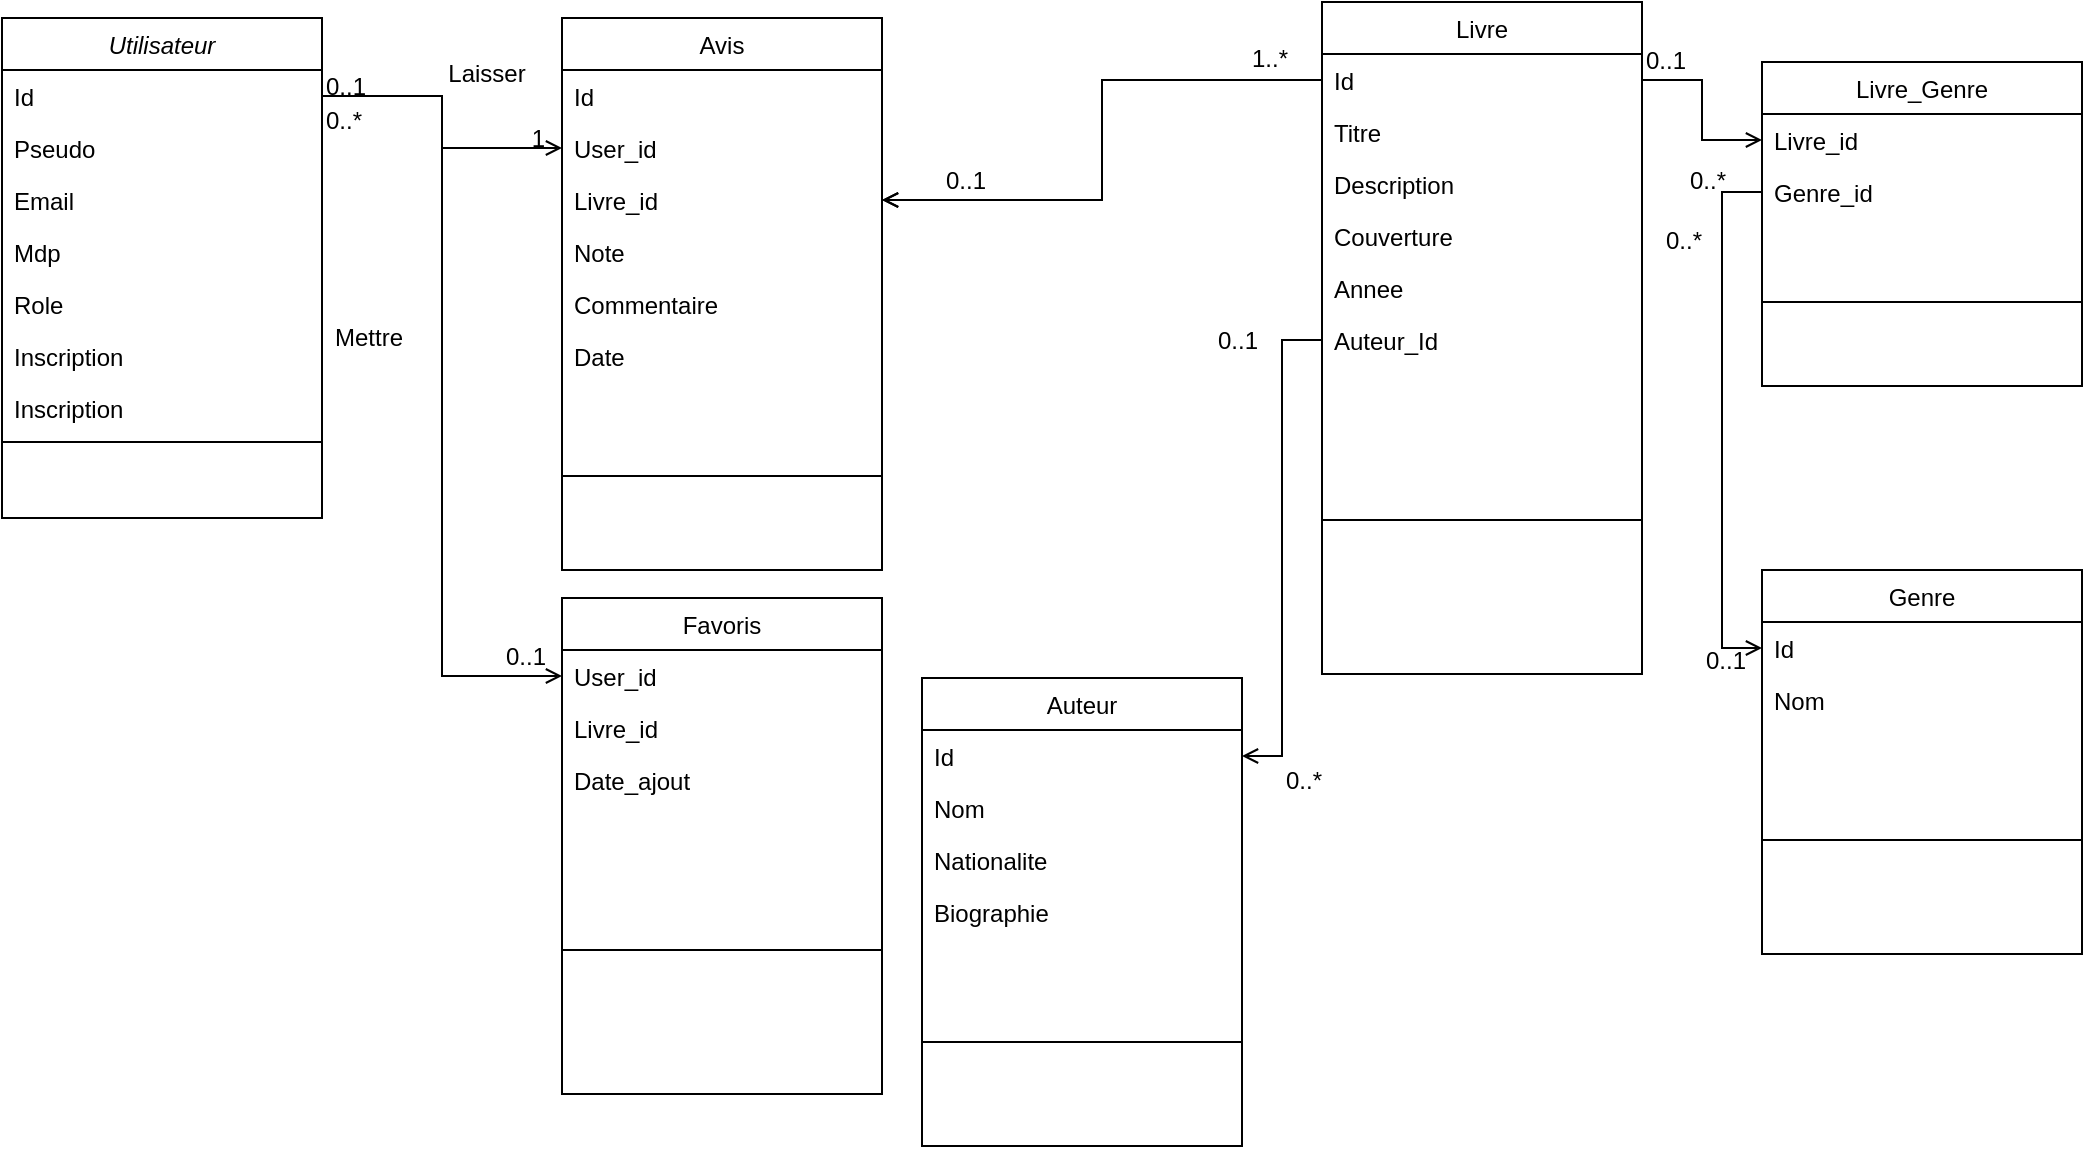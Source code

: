 <mxfile version="26.2.2">
  <diagram id="C5RBs43oDa-KdzZeNtuy" name="Page-1">
    <mxGraphModel dx="1044" dy="567" grid="1" gridSize="10" guides="1" tooltips="1" connect="1" arrows="1" fold="1" page="1" pageScale="1" pageWidth="827" pageHeight="1169" math="0" shadow="0">
      <root>
        <mxCell id="WIyWlLk6GJQsqaUBKTNV-0" />
        <mxCell id="WIyWlLk6GJQsqaUBKTNV-1" parent="WIyWlLk6GJQsqaUBKTNV-0" />
        <mxCell id="zkfFHV4jXpPFQw0GAbJ--0" value="Utilisateur" style="swimlane;fontStyle=2;align=center;verticalAlign=top;childLayout=stackLayout;horizontal=1;startSize=26;horizontalStack=0;resizeParent=1;resizeLast=0;collapsible=1;marginBottom=0;rounded=0;shadow=0;strokeWidth=1;" parent="WIyWlLk6GJQsqaUBKTNV-1" vertex="1">
          <mxGeometry x="30" y="40" width="160" height="250" as="geometry">
            <mxRectangle x="230" y="140" width="160" height="26" as="alternateBounds" />
          </mxGeometry>
        </mxCell>
        <mxCell id="kOQMb5gHQjxCgWDp1xJj-18" value="Id" style="text;align=left;verticalAlign=top;spacingLeft=4;spacingRight=4;overflow=hidden;rotatable=0;points=[[0,0.5],[1,0.5]];portConstraint=eastwest;" vertex="1" parent="zkfFHV4jXpPFQw0GAbJ--0">
          <mxGeometry y="26" width="160" height="26" as="geometry" />
        </mxCell>
        <mxCell id="zkfFHV4jXpPFQw0GAbJ--1" value="Pseudo" style="text;align=left;verticalAlign=top;spacingLeft=4;spacingRight=4;overflow=hidden;rotatable=0;points=[[0,0.5],[1,0.5]];portConstraint=eastwest;" parent="zkfFHV4jXpPFQw0GAbJ--0" vertex="1">
          <mxGeometry y="52" width="160" height="26" as="geometry" />
        </mxCell>
        <mxCell id="zkfFHV4jXpPFQw0GAbJ--2" value="Email" style="text;align=left;verticalAlign=top;spacingLeft=4;spacingRight=4;overflow=hidden;rotatable=0;points=[[0,0.5],[1,0.5]];portConstraint=eastwest;rounded=0;shadow=0;html=0;" parent="zkfFHV4jXpPFQw0GAbJ--0" vertex="1">
          <mxGeometry y="78" width="160" height="26" as="geometry" />
        </mxCell>
        <mxCell id="zkfFHV4jXpPFQw0GAbJ--3" value="Mdp" style="text;align=left;verticalAlign=top;spacingLeft=4;spacingRight=4;overflow=hidden;rotatable=0;points=[[0,0.5],[1,0.5]];portConstraint=eastwest;rounded=0;shadow=0;html=0;" parent="zkfFHV4jXpPFQw0GAbJ--0" vertex="1">
          <mxGeometry y="104" width="160" height="26" as="geometry" />
        </mxCell>
        <mxCell id="kOQMb5gHQjxCgWDp1xJj-0" value="Role" style="text;align=left;verticalAlign=top;spacingLeft=4;spacingRight=4;overflow=hidden;rotatable=0;points=[[0,0.5],[1,0.5]];portConstraint=eastwest;rounded=0;shadow=0;html=0;" vertex="1" parent="zkfFHV4jXpPFQw0GAbJ--0">
          <mxGeometry y="130" width="160" height="26" as="geometry" />
        </mxCell>
        <mxCell id="kOQMb5gHQjxCgWDp1xJj-1" value="Inscription" style="text;align=left;verticalAlign=top;spacingLeft=4;spacingRight=4;overflow=hidden;rotatable=0;points=[[0,0.5],[1,0.5]];portConstraint=eastwest;rounded=0;shadow=0;html=0;" vertex="1" parent="zkfFHV4jXpPFQw0GAbJ--0">
          <mxGeometry y="156" width="160" height="26" as="geometry" />
        </mxCell>
        <mxCell id="kOQMb5gHQjxCgWDp1xJj-63" value="Inscription" style="text;align=left;verticalAlign=top;spacingLeft=4;spacingRight=4;overflow=hidden;rotatable=0;points=[[0,0.5],[1,0.5]];portConstraint=eastwest;rounded=0;shadow=0;html=0;" vertex="1" parent="zkfFHV4jXpPFQw0GAbJ--0">
          <mxGeometry y="182" width="160" height="26" as="geometry" />
        </mxCell>
        <mxCell id="zkfFHV4jXpPFQw0GAbJ--4" value="" style="line;html=1;strokeWidth=1;align=left;verticalAlign=middle;spacingTop=-1;spacingLeft=3;spacingRight=3;rotatable=0;labelPosition=right;points=[];portConstraint=eastwest;" parent="zkfFHV4jXpPFQw0GAbJ--0" vertex="1">
          <mxGeometry y="208" width="160" height="8" as="geometry" />
        </mxCell>
        <mxCell id="zkfFHV4jXpPFQw0GAbJ--6" value="Favoris" style="swimlane;fontStyle=0;align=center;verticalAlign=top;childLayout=stackLayout;horizontal=1;startSize=26;horizontalStack=0;resizeParent=1;resizeLast=0;collapsible=1;marginBottom=0;rounded=0;shadow=0;strokeWidth=1;" parent="WIyWlLk6GJQsqaUBKTNV-1" vertex="1">
          <mxGeometry x="310" y="330" width="160" height="248" as="geometry">
            <mxRectangle x="130" y="380" width="160" height="26" as="alternateBounds" />
          </mxGeometry>
        </mxCell>
        <mxCell id="kOQMb5gHQjxCgWDp1xJj-43" value="User_id" style="text;align=left;verticalAlign=top;spacingLeft=4;spacingRight=4;overflow=hidden;rotatable=0;points=[[0,0.5],[1,0.5]];portConstraint=eastwest;" vertex="1" parent="zkfFHV4jXpPFQw0GAbJ--6">
          <mxGeometry y="26" width="160" height="26" as="geometry" />
        </mxCell>
        <mxCell id="kOQMb5gHQjxCgWDp1xJj-44" value="Livre_id" style="text;align=left;verticalAlign=top;spacingLeft=4;spacingRight=4;overflow=hidden;rotatable=0;points=[[0,0.5],[1,0.5]];portConstraint=eastwest;" vertex="1" parent="zkfFHV4jXpPFQw0GAbJ--6">
          <mxGeometry y="52" width="160" height="26" as="geometry" />
        </mxCell>
        <mxCell id="kOQMb5gHQjxCgWDp1xJj-45" value="Date_ajout" style="text;align=left;verticalAlign=top;spacingLeft=4;spacingRight=4;overflow=hidden;rotatable=0;points=[[0,0.5],[1,0.5]];portConstraint=eastwest;" vertex="1" parent="zkfFHV4jXpPFQw0GAbJ--6">
          <mxGeometry y="78" width="160" height="26" as="geometry" />
        </mxCell>
        <mxCell id="zkfFHV4jXpPFQw0GAbJ--9" value="" style="line;html=1;strokeWidth=1;align=left;verticalAlign=middle;spacingTop=-1;spacingLeft=3;spacingRight=3;rotatable=0;labelPosition=right;points=[];portConstraint=eastwest;" parent="zkfFHV4jXpPFQw0GAbJ--6" vertex="1">
          <mxGeometry y="104" width="160" height="144" as="geometry" />
        </mxCell>
        <mxCell id="zkfFHV4jXpPFQw0GAbJ--17" value="Avis" style="swimlane;fontStyle=0;align=center;verticalAlign=top;childLayout=stackLayout;horizontal=1;startSize=26;horizontalStack=0;resizeParent=1;resizeLast=0;collapsible=1;marginBottom=0;rounded=0;shadow=0;strokeWidth=1;" parent="WIyWlLk6GJQsqaUBKTNV-1" vertex="1">
          <mxGeometry x="310" y="40" width="160" height="276" as="geometry">
            <mxRectangle x="550" y="140" width="160" height="26" as="alternateBounds" />
          </mxGeometry>
        </mxCell>
        <mxCell id="kOQMb5gHQjxCgWDp1xJj-17" value="Id" style="text;align=left;verticalAlign=top;spacingLeft=4;spacingRight=4;overflow=hidden;rotatable=0;points=[[0,0.5],[1,0.5]];portConstraint=eastwest;" vertex="1" parent="zkfFHV4jXpPFQw0GAbJ--17">
          <mxGeometry y="26" width="160" height="26" as="geometry" />
        </mxCell>
        <mxCell id="kOQMb5gHQjxCgWDp1xJj-31" value="User_id" style="text;align=left;verticalAlign=top;spacingLeft=4;spacingRight=4;overflow=hidden;rotatable=0;points=[[0,0.5],[1,0.5]];portConstraint=eastwest;" vertex="1" parent="zkfFHV4jXpPFQw0GAbJ--17">
          <mxGeometry y="52" width="160" height="26" as="geometry" />
        </mxCell>
        <mxCell id="kOQMb5gHQjxCgWDp1xJj-39" value="Livre_id" style="text;align=left;verticalAlign=top;spacingLeft=4;spacingRight=4;overflow=hidden;rotatable=0;points=[[0,0.5],[1,0.5]];portConstraint=eastwest;" vertex="1" parent="zkfFHV4jXpPFQw0GAbJ--17">
          <mxGeometry y="78" width="160" height="26" as="geometry" />
        </mxCell>
        <mxCell id="kOQMb5gHQjxCgWDp1xJj-40" value="Note" style="text;align=left;verticalAlign=top;spacingLeft=4;spacingRight=4;overflow=hidden;rotatable=0;points=[[0,0.5],[1,0.5]];portConstraint=eastwest;" vertex="1" parent="zkfFHV4jXpPFQw0GAbJ--17">
          <mxGeometry y="104" width="160" height="26" as="geometry" />
        </mxCell>
        <mxCell id="kOQMb5gHQjxCgWDp1xJj-41" value="Commentaire" style="text;align=left;verticalAlign=top;spacingLeft=4;spacingRight=4;overflow=hidden;rotatable=0;points=[[0,0.5],[1,0.5]];portConstraint=eastwest;" vertex="1" parent="zkfFHV4jXpPFQw0GAbJ--17">
          <mxGeometry y="130" width="160" height="26" as="geometry" />
        </mxCell>
        <mxCell id="kOQMb5gHQjxCgWDp1xJj-42" value="Date" style="text;align=left;verticalAlign=top;spacingLeft=4;spacingRight=4;overflow=hidden;rotatable=0;points=[[0,0.5],[1,0.5]];portConstraint=eastwest;" vertex="1" parent="zkfFHV4jXpPFQw0GAbJ--17">
          <mxGeometry y="156" width="160" height="26" as="geometry" />
        </mxCell>
        <mxCell id="zkfFHV4jXpPFQw0GAbJ--23" value="" style="line;html=1;strokeWidth=1;align=left;verticalAlign=middle;spacingTop=-1;spacingLeft=3;spacingRight=3;rotatable=0;labelPosition=right;points=[];portConstraint=eastwest;" parent="zkfFHV4jXpPFQw0GAbJ--17" vertex="1">
          <mxGeometry y="182" width="160" height="94" as="geometry" />
        </mxCell>
        <mxCell id="kOQMb5gHQjxCgWDp1xJj-4" value="Livre" style="swimlane;fontStyle=0;align=center;verticalAlign=top;childLayout=stackLayout;horizontal=1;startSize=26;horizontalStack=0;resizeParent=1;resizeLast=0;collapsible=1;marginBottom=0;rounded=0;shadow=0;strokeWidth=1;" vertex="1" parent="WIyWlLk6GJQsqaUBKTNV-1">
          <mxGeometry x="690" y="32" width="160" height="336" as="geometry">
            <mxRectangle x="550" y="140" width="160" height="26" as="alternateBounds" />
          </mxGeometry>
        </mxCell>
        <mxCell id="kOQMb5gHQjxCgWDp1xJj-49" value="Id" style="text;align=left;verticalAlign=top;spacingLeft=4;spacingRight=4;overflow=hidden;rotatable=0;points=[[0,0.5],[1,0.5]];portConstraint=eastwest;" vertex="1" parent="kOQMb5gHQjxCgWDp1xJj-4">
          <mxGeometry y="26" width="160" height="26" as="geometry" />
        </mxCell>
        <mxCell id="kOQMb5gHQjxCgWDp1xJj-50" value="Titre" style="text;align=left;verticalAlign=top;spacingLeft=4;spacingRight=4;overflow=hidden;rotatable=0;points=[[0,0.5],[1,0.5]];portConstraint=eastwest;" vertex="1" parent="kOQMb5gHQjxCgWDp1xJj-4">
          <mxGeometry y="52" width="160" height="26" as="geometry" />
        </mxCell>
        <mxCell id="kOQMb5gHQjxCgWDp1xJj-51" value="Description" style="text;align=left;verticalAlign=top;spacingLeft=4;spacingRight=4;overflow=hidden;rotatable=0;points=[[0,0.5],[1,0.5]];portConstraint=eastwest;" vertex="1" parent="kOQMb5gHQjxCgWDp1xJj-4">
          <mxGeometry y="78" width="160" height="26" as="geometry" />
        </mxCell>
        <mxCell id="kOQMb5gHQjxCgWDp1xJj-52" value="Couverture" style="text;align=left;verticalAlign=top;spacingLeft=4;spacingRight=4;overflow=hidden;rotatable=0;points=[[0,0.5],[1,0.5]];portConstraint=eastwest;" vertex="1" parent="kOQMb5gHQjxCgWDp1xJj-4">
          <mxGeometry y="104" width="160" height="26" as="geometry" />
        </mxCell>
        <mxCell id="kOQMb5gHQjxCgWDp1xJj-53" value="Annee" style="text;align=left;verticalAlign=top;spacingLeft=4;spacingRight=4;overflow=hidden;rotatable=0;points=[[0,0.5],[1,0.5]];portConstraint=eastwest;" vertex="1" parent="kOQMb5gHQjxCgWDp1xJj-4">
          <mxGeometry y="130" width="160" height="26" as="geometry" />
        </mxCell>
        <mxCell id="kOQMb5gHQjxCgWDp1xJj-54" value="Auteur_Id" style="text;align=left;verticalAlign=top;spacingLeft=4;spacingRight=4;overflow=hidden;rotatable=0;points=[[0,0.5],[1,0.5]];portConstraint=eastwest;" vertex="1" parent="kOQMb5gHQjxCgWDp1xJj-4">
          <mxGeometry y="156" width="160" height="26" as="geometry" />
        </mxCell>
        <mxCell id="kOQMb5gHQjxCgWDp1xJj-5" value="" style="line;html=1;strokeWidth=1;align=left;verticalAlign=middle;spacingTop=-1;spacingLeft=3;spacingRight=3;rotatable=0;labelPosition=right;points=[];portConstraint=eastwest;" vertex="1" parent="kOQMb5gHQjxCgWDp1xJj-4">
          <mxGeometry y="182" width="160" height="154" as="geometry" />
        </mxCell>
        <mxCell id="kOQMb5gHQjxCgWDp1xJj-7" value="Livre_Genre" style="swimlane;fontStyle=0;align=center;verticalAlign=top;childLayout=stackLayout;horizontal=1;startSize=26;horizontalStack=0;resizeParent=1;resizeLast=0;collapsible=1;marginBottom=0;rounded=0;shadow=0;strokeWidth=1;" vertex="1" parent="WIyWlLk6GJQsqaUBKTNV-1">
          <mxGeometry x="910" y="62" width="160" height="162" as="geometry">
            <mxRectangle x="550" y="140" width="160" height="26" as="alternateBounds" />
          </mxGeometry>
        </mxCell>
        <mxCell id="kOQMb5gHQjxCgWDp1xJj-16" value="Livre_id" style="text;align=left;verticalAlign=top;spacingLeft=4;spacingRight=4;overflow=hidden;rotatable=0;points=[[0,0.5],[1,0.5]];portConstraint=eastwest;" vertex="1" parent="kOQMb5gHQjxCgWDp1xJj-7">
          <mxGeometry y="26" width="160" height="26" as="geometry" />
        </mxCell>
        <mxCell id="kOQMb5gHQjxCgWDp1xJj-55" value="Genre_id" style="text;align=left;verticalAlign=top;spacingLeft=4;spacingRight=4;overflow=hidden;rotatable=0;points=[[0,0.5],[1,0.5]];portConstraint=eastwest;" vertex="1" parent="kOQMb5gHQjxCgWDp1xJj-7">
          <mxGeometry y="52" width="160" height="26" as="geometry" />
        </mxCell>
        <mxCell id="kOQMb5gHQjxCgWDp1xJj-8" value="" style="line;html=1;strokeWidth=1;align=left;verticalAlign=middle;spacingTop=-1;spacingLeft=3;spacingRight=3;rotatable=0;labelPosition=right;points=[];portConstraint=eastwest;" vertex="1" parent="kOQMb5gHQjxCgWDp1xJj-7">
          <mxGeometry y="78" width="160" height="84" as="geometry" />
        </mxCell>
        <mxCell id="kOQMb5gHQjxCgWDp1xJj-9" value="Genre" style="swimlane;fontStyle=0;align=center;verticalAlign=top;childLayout=stackLayout;horizontal=1;startSize=26;horizontalStack=0;resizeParent=1;resizeLast=0;collapsible=1;marginBottom=0;rounded=0;shadow=0;strokeWidth=1;" vertex="1" parent="WIyWlLk6GJQsqaUBKTNV-1">
          <mxGeometry x="910" y="316" width="160" height="192" as="geometry">
            <mxRectangle x="550" y="140" width="160" height="26" as="alternateBounds" />
          </mxGeometry>
        </mxCell>
        <mxCell id="kOQMb5gHQjxCgWDp1xJj-56" value="Id" style="text;align=left;verticalAlign=top;spacingLeft=4;spacingRight=4;overflow=hidden;rotatable=0;points=[[0,0.5],[1,0.5]];portConstraint=eastwest;" vertex="1" parent="kOQMb5gHQjxCgWDp1xJj-9">
          <mxGeometry y="26" width="160" height="26" as="geometry" />
        </mxCell>
        <mxCell id="kOQMb5gHQjxCgWDp1xJj-57" value="Nom" style="text;align=left;verticalAlign=top;spacingLeft=4;spacingRight=4;overflow=hidden;rotatable=0;points=[[0,0.5],[1,0.5]];portConstraint=eastwest;" vertex="1" parent="kOQMb5gHQjxCgWDp1xJj-9">
          <mxGeometry y="52" width="160" height="26" as="geometry" />
        </mxCell>
        <mxCell id="kOQMb5gHQjxCgWDp1xJj-10" value="" style="line;html=1;strokeWidth=1;align=left;verticalAlign=middle;spacingTop=-1;spacingLeft=3;spacingRight=3;rotatable=0;labelPosition=right;points=[];portConstraint=eastwest;" vertex="1" parent="kOQMb5gHQjxCgWDp1xJj-9">
          <mxGeometry y="78" width="160" height="114" as="geometry" />
        </mxCell>
        <mxCell id="kOQMb5gHQjxCgWDp1xJj-11" value="Auteur" style="swimlane;fontStyle=0;align=center;verticalAlign=top;childLayout=stackLayout;horizontal=1;startSize=26;horizontalStack=0;resizeParent=1;resizeLast=0;collapsible=1;marginBottom=0;rounded=0;shadow=0;strokeWidth=1;" vertex="1" parent="WIyWlLk6GJQsqaUBKTNV-1">
          <mxGeometry x="490" y="370" width="160" height="234" as="geometry">
            <mxRectangle x="550" y="140" width="160" height="26" as="alternateBounds" />
          </mxGeometry>
        </mxCell>
        <mxCell id="kOQMb5gHQjxCgWDp1xJj-58" value="Id" style="text;align=left;verticalAlign=top;spacingLeft=4;spacingRight=4;overflow=hidden;rotatable=0;points=[[0,0.5],[1,0.5]];portConstraint=eastwest;" vertex="1" parent="kOQMb5gHQjxCgWDp1xJj-11">
          <mxGeometry y="26" width="160" height="26" as="geometry" />
        </mxCell>
        <mxCell id="kOQMb5gHQjxCgWDp1xJj-59" value="Nom" style="text;align=left;verticalAlign=top;spacingLeft=4;spacingRight=4;overflow=hidden;rotatable=0;points=[[0,0.5],[1,0.5]];portConstraint=eastwest;" vertex="1" parent="kOQMb5gHQjxCgWDp1xJj-11">
          <mxGeometry y="52" width="160" height="26" as="geometry" />
        </mxCell>
        <mxCell id="kOQMb5gHQjxCgWDp1xJj-60" value="Nationalite" style="text;align=left;verticalAlign=top;spacingLeft=4;spacingRight=4;overflow=hidden;rotatable=0;points=[[0,0.5],[1,0.5]];portConstraint=eastwest;" vertex="1" parent="kOQMb5gHQjxCgWDp1xJj-11">
          <mxGeometry y="78" width="160" height="26" as="geometry" />
        </mxCell>
        <mxCell id="kOQMb5gHQjxCgWDp1xJj-61" value="Biographie" style="text;align=left;verticalAlign=top;spacingLeft=4;spacingRight=4;overflow=hidden;rotatable=0;points=[[0,0.5],[1,0.5]];portConstraint=eastwest;" vertex="1" parent="kOQMb5gHQjxCgWDp1xJj-11">
          <mxGeometry y="104" width="160" height="26" as="geometry" />
        </mxCell>
        <mxCell id="kOQMb5gHQjxCgWDp1xJj-12" value="" style="line;html=1;strokeWidth=1;align=left;verticalAlign=middle;spacingTop=-1;spacingLeft=3;spacingRight=3;rotatable=0;labelPosition=right;points=[];portConstraint=eastwest;" vertex="1" parent="kOQMb5gHQjxCgWDp1xJj-11">
          <mxGeometry y="130" width="160" height="104" as="geometry" />
        </mxCell>
        <mxCell id="kOQMb5gHQjxCgWDp1xJj-33" value="" style="endArrow=open;shadow=0;strokeWidth=1;rounded=0;curved=0;endFill=1;edgeStyle=elbowEdgeStyle;elbow=vertical;exitX=1;exitY=0.5;exitDx=0;exitDy=0;" edge="1" parent="WIyWlLk6GJQsqaUBKTNV-1" source="kOQMb5gHQjxCgWDp1xJj-18" target="kOQMb5gHQjxCgWDp1xJj-31">
          <mxGeometry x="0.5" y="41" relative="1" as="geometry">
            <mxPoint x="190" y="110" as="sourcePoint" />
            <mxPoint x="300" y="110" as="targetPoint" />
            <mxPoint x="-40" y="32" as="offset" />
          </mxGeometry>
        </mxCell>
        <mxCell id="kOQMb5gHQjxCgWDp1xJj-34" value="0..1" style="resizable=0;align=left;verticalAlign=bottom;labelBackgroundColor=none;fontSize=12;" connectable="0" vertex="1" parent="kOQMb5gHQjxCgWDp1xJj-33">
          <mxGeometry x="-1" relative="1" as="geometry">
            <mxPoint y="4" as="offset" />
          </mxGeometry>
        </mxCell>
        <mxCell id="kOQMb5gHQjxCgWDp1xJj-35" value="1" style="resizable=0;align=right;verticalAlign=bottom;labelBackgroundColor=none;fontSize=12;" connectable="0" vertex="1" parent="kOQMb5gHQjxCgWDp1xJj-33">
          <mxGeometry x="1" relative="1" as="geometry">
            <mxPoint x="-7" y="4" as="offset" />
          </mxGeometry>
        </mxCell>
        <mxCell id="kOQMb5gHQjxCgWDp1xJj-36" value="Mettre" style="text;html=1;resizable=0;points=[];;align=center;verticalAlign=middle;labelBackgroundColor=none;rounded=0;shadow=0;strokeWidth=1;fontSize=12;" vertex="1" connectable="0" parent="kOQMb5gHQjxCgWDp1xJj-33">
          <mxGeometry x="0.5" y="49" relative="1" as="geometry">
            <mxPoint x="-61" y="144" as="offset" />
          </mxGeometry>
        </mxCell>
        <mxCell id="kOQMb5gHQjxCgWDp1xJj-62" style="edgeStyle=orthogonalEdgeStyle;rounded=0;orthogonalLoop=1;jettySize=auto;html=1;exitX=1;exitY=0.5;exitDx=0;exitDy=0;endArrow=open;endFill=0;" edge="1" parent="WIyWlLk6GJQsqaUBKTNV-1" source="kOQMb5gHQjxCgWDp1xJj-18" target="kOQMb5gHQjxCgWDp1xJj-43">
          <mxGeometry relative="1" as="geometry" />
        </mxCell>
        <mxCell id="kOQMb5gHQjxCgWDp1xJj-64" value="Laisser" style="text;html=1;resizable=0;points=[];;align=center;verticalAlign=middle;labelBackgroundColor=none;rounded=0;shadow=0;strokeWidth=1;fontSize=12;" vertex="1" connectable="0" parent="WIyWlLk6GJQsqaUBKTNV-1">
          <mxGeometry x="220" y="200" as="geometry">
            <mxPoint x="52" y="-132" as="offset" />
          </mxGeometry>
        </mxCell>
        <mxCell id="kOQMb5gHQjxCgWDp1xJj-71" style="edgeStyle=orthogonalEdgeStyle;rounded=0;orthogonalLoop=1;jettySize=auto;html=1;exitX=0;exitY=0.5;exitDx=0;exitDy=0;endArrow=open;endFill=0;" edge="1" parent="WIyWlLk6GJQsqaUBKTNV-1" source="kOQMb5gHQjxCgWDp1xJj-49" target="kOQMb5gHQjxCgWDp1xJj-39">
          <mxGeometry relative="1" as="geometry" />
        </mxCell>
        <mxCell id="kOQMb5gHQjxCgWDp1xJj-72" value="1..*" style="resizable=0;align=left;verticalAlign=bottom;labelBackgroundColor=none;fontSize=12;direction=south;" connectable="0" vertex="1" parent="WIyWlLk6GJQsqaUBKTNV-1">
          <mxGeometry x="650" y="70" as="geometry">
            <mxPoint x="3" y="-1" as="offset" />
          </mxGeometry>
        </mxCell>
        <mxCell id="kOQMb5gHQjxCgWDp1xJj-73" value="0..1" style="resizable=0;align=left;verticalAlign=bottom;labelBackgroundColor=none;fontSize=12;" connectable="0" vertex="1" parent="WIyWlLk6GJQsqaUBKTNV-1">
          <mxGeometry x="500" y="130" as="geometry" />
        </mxCell>
        <mxCell id="kOQMb5gHQjxCgWDp1xJj-74" value="" style="edgeStyle=orthogonalEdgeStyle;rounded=0;orthogonalLoop=1;jettySize=auto;html=1;endArrow=open;endFill=0;" edge="1" parent="WIyWlLk6GJQsqaUBKTNV-1" source="kOQMb5gHQjxCgWDp1xJj-49" target="kOQMb5gHQjxCgWDp1xJj-39">
          <mxGeometry relative="1" as="geometry" />
        </mxCell>
        <mxCell id="kOQMb5gHQjxCgWDp1xJj-75" style="edgeStyle=orthogonalEdgeStyle;rounded=0;orthogonalLoop=1;jettySize=auto;html=1;exitX=0;exitY=0.5;exitDx=0;exitDy=0;endArrow=open;endFill=0;" edge="1" parent="WIyWlLk6GJQsqaUBKTNV-1" source="kOQMb5gHQjxCgWDp1xJj-54" target="kOQMb5gHQjxCgWDp1xJj-58">
          <mxGeometry relative="1" as="geometry" />
        </mxCell>
        <mxCell id="kOQMb5gHQjxCgWDp1xJj-77" value="0..1" style="resizable=0;align=left;verticalAlign=bottom;labelBackgroundColor=none;fontSize=12;direction=south;" connectable="0" vertex="1" parent="WIyWlLk6GJQsqaUBKTNV-1">
          <mxGeometry x="650" y="200" as="geometry">
            <mxPoint x="-14" y="10" as="offset" />
          </mxGeometry>
        </mxCell>
        <mxCell id="kOQMb5gHQjxCgWDp1xJj-78" style="edgeStyle=orthogonalEdgeStyle;rounded=0;orthogonalLoop=1;jettySize=auto;html=1;endArrow=open;endFill=0;" edge="1" parent="WIyWlLk6GJQsqaUBKTNV-1" source="kOQMb5gHQjxCgWDp1xJj-49" target="kOQMb5gHQjxCgWDp1xJj-16">
          <mxGeometry relative="1" as="geometry" />
        </mxCell>
        <mxCell id="kOQMb5gHQjxCgWDp1xJj-79" style="edgeStyle=orthogonalEdgeStyle;rounded=0;orthogonalLoop=1;jettySize=auto;html=1;exitX=0;exitY=0.5;exitDx=0;exitDy=0;entryX=0;entryY=0.5;entryDx=0;entryDy=0;endArrow=open;endFill=0;" edge="1" parent="WIyWlLk6GJQsqaUBKTNV-1" source="kOQMb5gHQjxCgWDp1xJj-55" target="kOQMb5gHQjxCgWDp1xJj-56">
          <mxGeometry relative="1" as="geometry" />
        </mxCell>
        <mxCell id="kOQMb5gHQjxCgWDp1xJj-80" value="0..*" style="resizable=0;align=left;verticalAlign=bottom;labelBackgroundColor=none;fontSize=12;" connectable="0" vertex="1" parent="WIyWlLk6GJQsqaUBKTNV-1">
          <mxGeometry x="670" y="430" as="geometry" />
        </mxCell>
        <mxCell id="kOQMb5gHQjxCgWDp1xJj-82" value="0..1" style="resizable=0;align=left;verticalAlign=bottom;labelBackgroundColor=none;fontSize=12;" connectable="0" vertex="1" parent="WIyWlLk6GJQsqaUBKTNV-1">
          <mxGeometry x="850" y="70" as="geometry" />
        </mxCell>
        <mxCell id="kOQMb5gHQjxCgWDp1xJj-83" value="0..1" style="resizable=0;align=left;verticalAlign=bottom;labelBackgroundColor=none;fontSize=12;" connectable="0" vertex="1" parent="WIyWlLk6GJQsqaUBKTNV-1">
          <mxGeometry x="880" y="370" as="geometry" />
        </mxCell>
        <mxCell id="kOQMb5gHQjxCgWDp1xJj-84" value="0..*" style="resizable=0;align=left;verticalAlign=bottom;labelBackgroundColor=none;fontSize=12;" connectable="0" vertex="1" parent="WIyWlLk6GJQsqaUBKTNV-1">
          <mxGeometry x="680" y="440" as="geometry">
            <mxPoint x="192" y="-310" as="offset" />
          </mxGeometry>
        </mxCell>
        <mxCell id="kOQMb5gHQjxCgWDp1xJj-85" value="0..*" style="resizable=0;align=left;verticalAlign=bottom;labelBackgroundColor=none;fontSize=12;" connectable="0" vertex="1" parent="WIyWlLk6GJQsqaUBKTNV-1">
          <mxGeometry x="860" y="160" as="geometry" />
        </mxCell>
        <mxCell id="kOQMb5gHQjxCgWDp1xJj-86" value="0..*" style="resizable=0;align=left;verticalAlign=bottom;labelBackgroundColor=none;fontSize=12;" connectable="0" vertex="1" parent="WIyWlLk6GJQsqaUBKTNV-1">
          <mxGeometry x="190" y="100" as="geometry" />
        </mxCell>
        <mxCell id="kOQMb5gHQjxCgWDp1xJj-87" value="0..1" style="resizable=0;align=left;verticalAlign=bottom;labelBackgroundColor=none;fontSize=12;" connectable="0" vertex="1" parent="WIyWlLk6GJQsqaUBKTNV-1">
          <mxGeometry x="280" y="368" as="geometry" />
        </mxCell>
      </root>
    </mxGraphModel>
  </diagram>
</mxfile>
